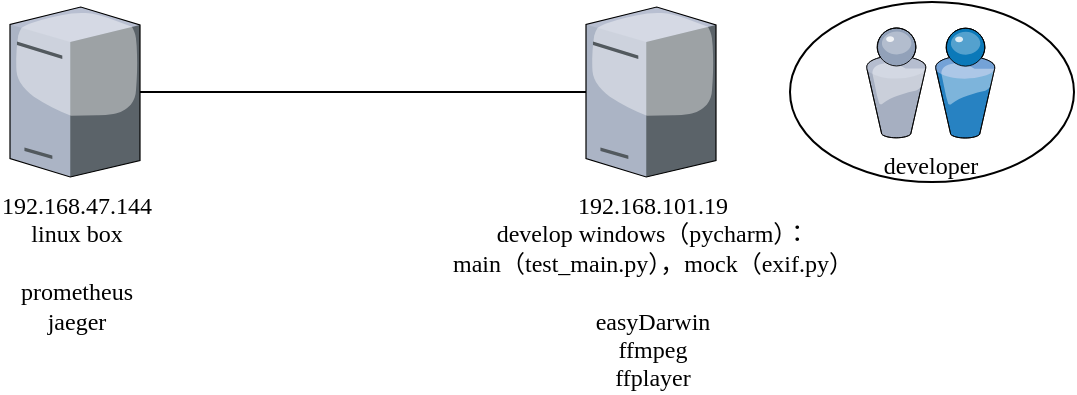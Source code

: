 <mxfile version="16.2.6" type="device"><diagram name="Page-1" id="822b0af5-4adb-64df-f703-e8dfc1f81529"><mxGraphModel dx="1387" dy="752" grid="1" gridSize="10" guides="1" tooltips="1" connect="1" arrows="1" fold="1" page="1" pageScale="1" pageWidth="1100" pageHeight="850" background="none" math="0" shadow="0"><root><mxCell id="0"/><mxCell id="1" parent="0"/><mxCell id="7d933b09d9755ecc-19" value="" style="ellipse;whiteSpace=wrap;html=1;rounded=0;shadow=0;comic=0;strokeWidth=1;fontFamily=Verdana;" parent="1" vertex="1"><mxGeometry x="510" y="201" width="142" height="90" as="geometry"/></mxCell><mxCell id="7d933b09d9755ecc-20" value="developer" style="verticalLabelPosition=bottom;aspect=fixed;html=1;verticalAlign=top;strokeColor=none;shape=mxgraph.citrix.users;rounded=0;shadow=0;comic=0;fontFamily=Verdana;" parent="1" vertex="1"><mxGeometry x="548" y="214" width="64.5" height="55" as="geometry"/></mxCell><mxCell id="7d933b09d9755ecc-21" value="192.168.101.19&lt;br&gt;develop windows（pycharm）：&lt;br&gt;main（test_main.py），mock（exif.py）&lt;br&gt;&lt;br&gt;easyDarwin&lt;br&gt;ffmpeg&lt;br&gt;ffplayer" style="verticalLabelPosition=bottom;aspect=fixed;html=1;verticalAlign=top;strokeColor=none;shape=mxgraph.citrix.tower_server;rounded=0;shadow=0;comic=0;fontFamily=Verdana;" parent="1" vertex="1"><mxGeometry x="408" y="203.5" width="65" height="85" as="geometry"/></mxCell><mxCell id="lwPDQ16KEJNAvwROTkfT-1" style="edgeStyle=orthogonalEdgeStyle;rounded=0;orthogonalLoop=1;jettySize=auto;html=1;endArrow=none;endFill=0;" edge="1" parent="1" source="7d933b09d9755ecc-38" target="7d933b09d9755ecc-21"><mxGeometry relative="1" as="geometry"/></mxCell><mxCell id="7d933b09d9755ecc-38" value="192.168.47.144&lt;br&gt;linux box&lt;br&gt;&lt;br&gt;prometheus&lt;br&gt;jaeger" style="verticalLabelPosition=bottom;aspect=fixed;html=1;verticalAlign=top;strokeColor=none;shape=mxgraph.citrix.tower_server;rounded=0;shadow=0;comic=0;fontFamily=Verdana;" parent="1" vertex="1"><mxGeometry x="120" y="203.5" width="65" height="85" as="geometry"/></mxCell></root></mxGraphModel></diagram></mxfile>